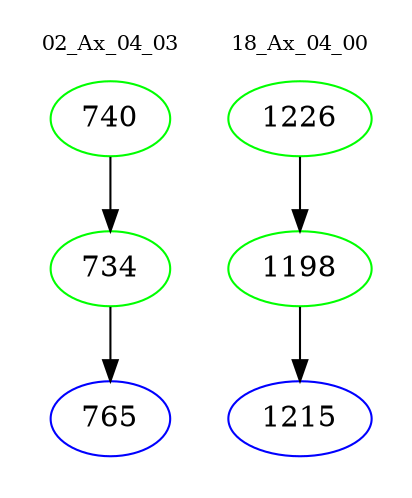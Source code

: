 digraph{
subgraph cluster_0 {
color = white
label = "02_Ax_04_03";
fontsize=10;
T0_740 [label="740", color="green"]
T0_740 -> T0_734 [color="black"]
T0_734 [label="734", color="green"]
T0_734 -> T0_765 [color="black"]
T0_765 [label="765", color="blue"]
}
subgraph cluster_1 {
color = white
label = "18_Ax_04_00";
fontsize=10;
T1_1226 [label="1226", color="green"]
T1_1226 -> T1_1198 [color="black"]
T1_1198 [label="1198", color="green"]
T1_1198 -> T1_1215 [color="black"]
T1_1215 [label="1215", color="blue"]
}
}
